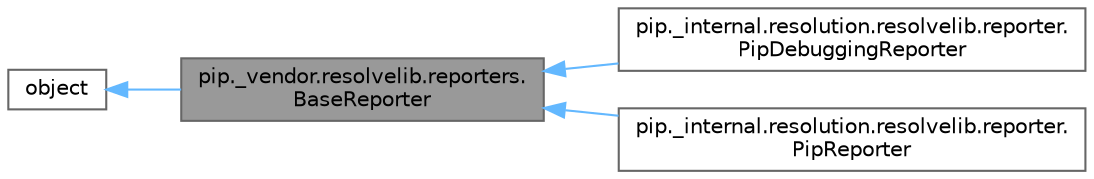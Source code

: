 digraph "pip._vendor.resolvelib.reporters.BaseReporter"
{
 // LATEX_PDF_SIZE
  bgcolor="transparent";
  edge [fontname=Helvetica,fontsize=10,labelfontname=Helvetica,labelfontsize=10];
  node [fontname=Helvetica,fontsize=10,shape=box,height=0.2,width=0.4];
  rankdir="LR";
  Node1 [id="Node000001",label="pip._vendor.resolvelib.reporters.\lBaseReporter",height=0.2,width=0.4,color="gray40", fillcolor="grey60", style="filled", fontcolor="black",tooltip=" "];
  Node2 -> Node1 [id="edge4_Node000001_Node000002",dir="back",color="steelblue1",style="solid",tooltip=" "];
  Node2 [id="Node000002",label="object",height=0.2,width=0.4,color="gray40", fillcolor="white", style="filled",tooltip=" "];
  Node1 -> Node3 [id="edge5_Node000001_Node000003",dir="back",color="steelblue1",style="solid",tooltip=" "];
  Node3 [id="Node000003",label="pip._internal.resolution.resolvelib.reporter.\lPipDebuggingReporter",height=0.2,width=0.4,color="gray40", fillcolor="white", style="filled",URL="$classpip_1_1__internal_1_1resolution_1_1resolvelib_1_1reporter_1_1PipDebuggingReporter.html",tooltip=" "];
  Node1 -> Node4 [id="edge6_Node000001_Node000004",dir="back",color="steelblue1",style="solid",tooltip=" "];
  Node4 [id="Node000004",label="pip._internal.resolution.resolvelib.reporter.\lPipReporter",height=0.2,width=0.4,color="gray40", fillcolor="white", style="filled",URL="$classpip_1_1__internal_1_1resolution_1_1resolvelib_1_1reporter_1_1PipReporter.html",tooltip=" "];
}
